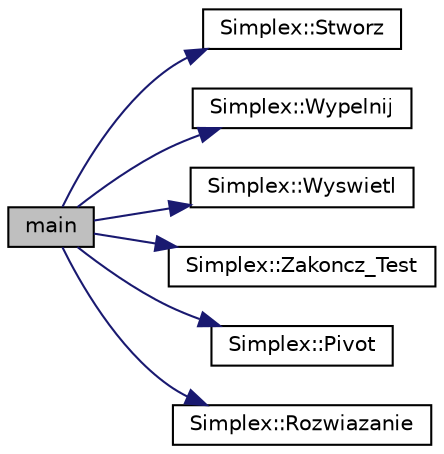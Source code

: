 digraph G
{
  edge [fontname="Helvetica",fontsize="10",labelfontname="Helvetica",labelfontsize="10"];
  node [fontname="Helvetica",fontsize="10",shape=record];
  rankdir="LR";
  Node1 [label="main",height=0.2,width=0.4,color="black", fillcolor="grey75", style="filled" fontcolor="black"];
  Node1 -> Node2 [color="midnightblue",fontsize="10",style="solid"];
  Node2 [label="Simplex::Stworz",height=0.2,width=0.4,color="black", fillcolor="white", style="filled",URL="$class_simplex.html#aded4345510c78f73041c286fe4fc8e52",tooltip="Funkcja tworzaca macierz dla algorytmu simplex. Funkcja tworzy o zadanej liczbie rownan oraz zmiennyc..."];
  Node1 -> Node3 [color="midnightblue",fontsize="10",style="solid"];
  Node3 [label="Simplex::Wypelnij",height=0.2,width=0.4,color="black", fillcolor="white", style="filled",URL="$class_simplex.html#a5b60e490fe0cebf26b08f1050ff54d03",tooltip="Funkcja wypelniajaca macierz simplex. Funkcja zapelnia stworzona wczesniej macierz, poprzez uzytkownika, ktory wprowadza poszczegolne zmienne - wartosci funkcji celu. A nastepnie sa wyswietlane utworzone rownania oraz rozmiar macierzy M."];
  Node1 -> Node4 [color="midnightblue",fontsize="10",style="solid"];
  Node4 [label="Simplex::Wyswietl",height=0.2,width=0.4,color="black", fillcolor="white", style="filled",URL="$class_simplex.html#ae8e7349892161f76863a27ada36d266a",tooltip="Funkcja wyswietlajaca macierz z wartosciami poszczegolnych wartosci celu."];
  Node1 -> Node5 [color="midnightblue",fontsize="10",style="solid"];
  Node5 [label="Simplex::Zakoncz_Test",height=0.2,width=0.4,color="black", fillcolor="white", style="filled",URL="$class_simplex.html#ae4e0bb58320a4f10b9efe8faeaabbfbe",tooltip="Funkcja konczaca wykonanie testu dla algorytmu simplex. Funkcja sprawdza czy poszczegolne wartosci w ..."];
  Node1 -> Node6 [color="midnightblue",fontsize="10",style="solid"];
  Node6 [label="Simplex::Pivot",height=0.2,width=0.4,color="black", fillcolor="white", style="filled",URL="$class_simplex.html#a5a5b218ab5c3d5bc74132c64d94421e6",tooltip="Funkcja pivota."];
  Node1 -> Node7 [color="midnightblue",fontsize="10",style="solid"];
  Node7 [label="Simplex::Rozwiazanie",height=0.2,width=0.4,color="black", fillcolor="white", style="filled",URL="$class_simplex.html#ad699adc1ea1428f8a8439e60a6d56703",tooltip="Funkcja rozwiazujaca podane rowniania w celu znalezienia optymalnego rozwiazania."];
}
